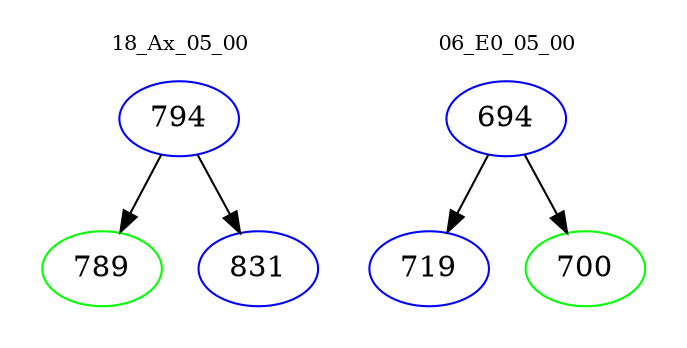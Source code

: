 digraph{
subgraph cluster_0 {
color = white
label = "18_Ax_05_00";
fontsize=10;
T0_794 [label="794", color="blue"]
T0_794 -> T0_789 [color="black"]
T0_789 [label="789", color="green"]
T0_794 -> T0_831 [color="black"]
T0_831 [label="831", color="blue"]
}
subgraph cluster_1 {
color = white
label = "06_E0_05_00";
fontsize=10;
T1_694 [label="694", color="blue"]
T1_694 -> T1_719 [color="black"]
T1_719 [label="719", color="blue"]
T1_694 -> T1_700 [color="black"]
T1_700 [label="700", color="green"]
}
}
